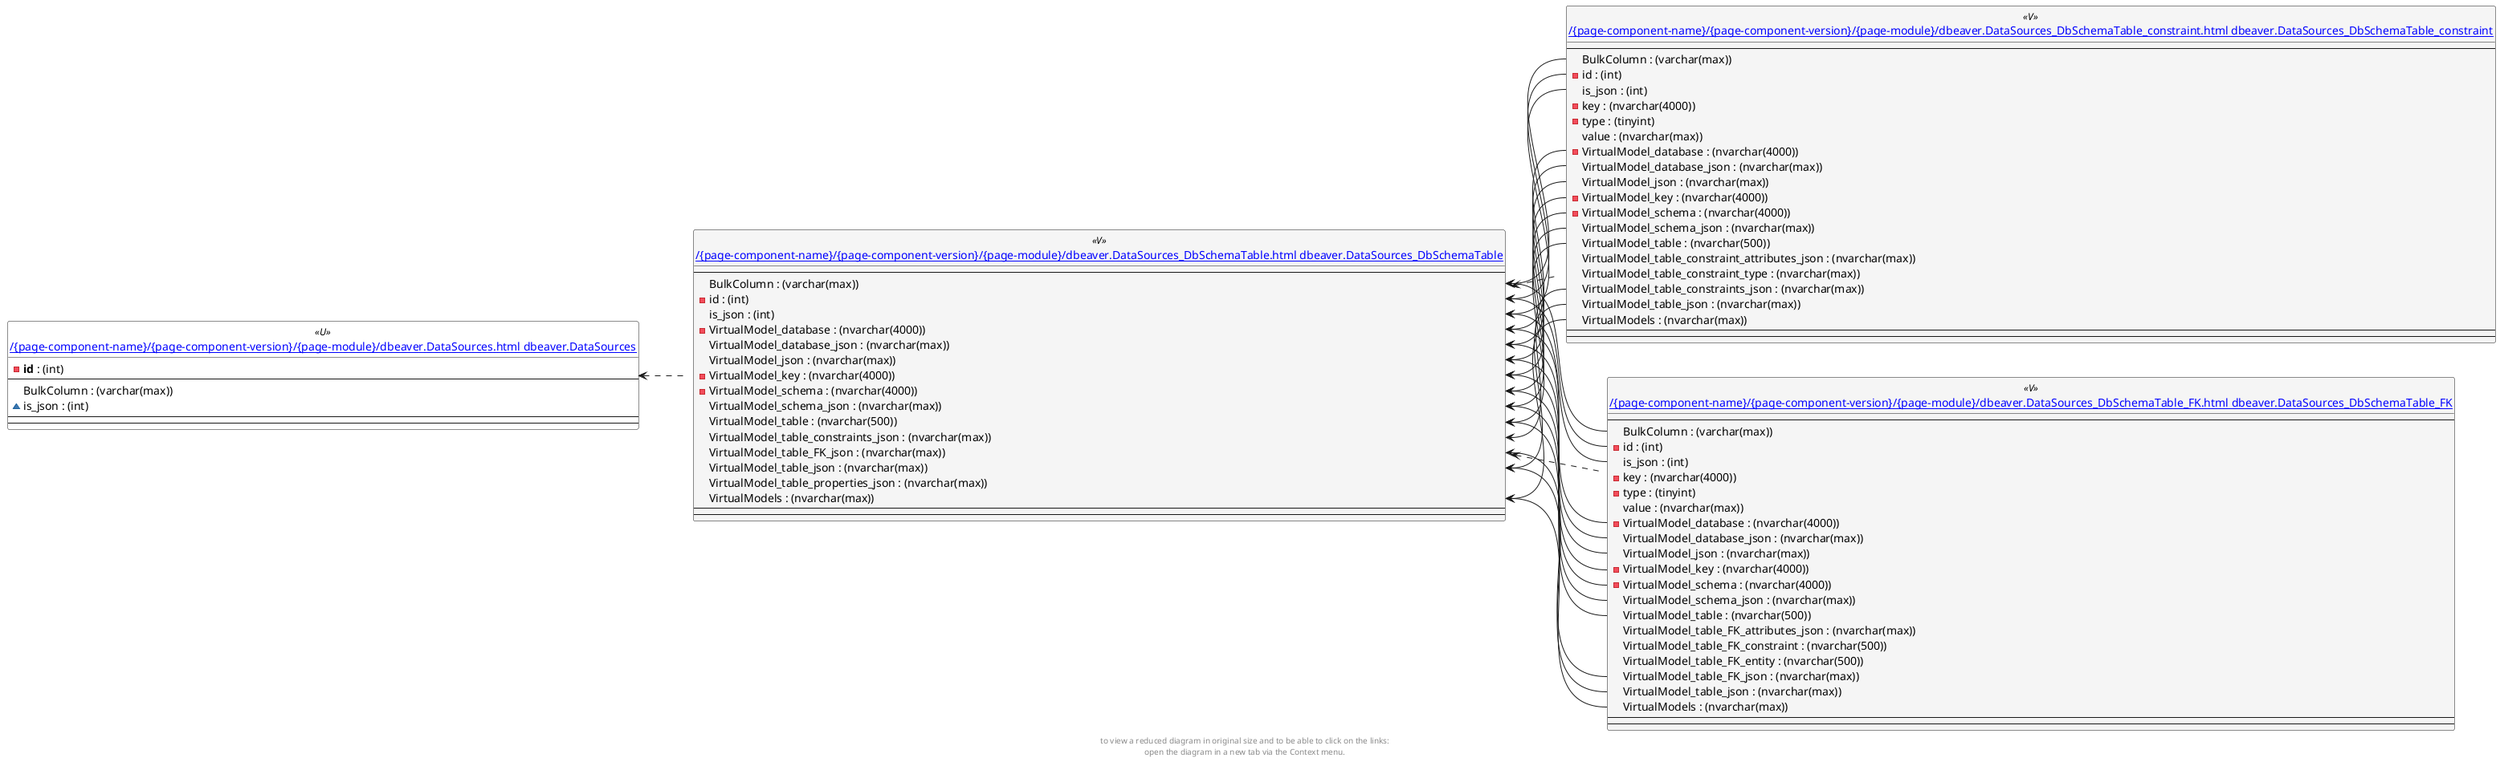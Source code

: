 @startuml
left to right direction
'top to bottom direction
hide circle
'avoide "." issues:
set namespaceSeparator none


skinparam class {
  BackgroundColor White
  BackgroundColor<<FN>> Yellow
  BackgroundColor<<FS>> Yellow
  BackgroundColor<<FT>> LightGray
  BackgroundColor<<IF>> Yellow
  BackgroundColor<<IS>> Yellow
  BackgroundColor<<P>> Aqua
  BackgroundColor<<PC>> Aqua
  BackgroundColor<<SN>> Yellow
  BackgroundColor<<SO>> SlateBlue
  BackgroundColor<<TF>> LightGray
  BackgroundColor<<TR>> Tomato
  BackgroundColor<<U>> White
  BackgroundColor<<V>> WhiteSmoke
  BackgroundColor<<X>> Aqua
}


entity "[[{site-url}/{page-component-name}/{page-component-version}/{page-module}/dbeaver.DataSources.html dbeaver.DataSources]]" as dbeaver.DataSources << U >> {
  - **id** : (int)
  --
  BulkColumn : (varchar(max))
  ~ is_json : (int)
  --
  --
}

entity "[[{site-url}/{page-component-name}/{page-component-version}/{page-module}/dbeaver.DataSources_DbSchemaTable.html dbeaver.DataSources_DbSchemaTable]]" as dbeaver.DataSources_DbSchemaTable << V >> {
  --
  BulkColumn : (varchar(max))
  - id : (int)
  is_json : (int)
  - VirtualModel_database : (nvarchar(4000))
  VirtualModel_database_json : (nvarchar(max))
  VirtualModel_json : (nvarchar(max))
  - VirtualModel_key : (nvarchar(4000))
  - VirtualModel_schema : (nvarchar(4000))
  VirtualModel_schema_json : (nvarchar(max))
  VirtualModel_table : (nvarchar(500))
  VirtualModel_table_constraints_json : (nvarchar(max))
  VirtualModel_table_FK_json : (nvarchar(max))
  VirtualModel_table_json : (nvarchar(max))
  VirtualModel_table_properties_json : (nvarchar(max))
  VirtualModels : (nvarchar(max))
  --
  --
}

entity "[[{site-url}/{page-component-name}/{page-component-version}/{page-module}/dbeaver.DataSources_DbSchemaTable_constraint.html dbeaver.DataSources_DbSchemaTable_constraint]]" as dbeaver.DataSources_DbSchemaTable_constraint << V >> {
  --
  BulkColumn : (varchar(max))
  - id : (int)
  is_json : (int)
  - key : (nvarchar(4000))
  - type : (tinyint)
  value : (nvarchar(max))
  - VirtualModel_database : (nvarchar(4000))
  VirtualModel_database_json : (nvarchar(max))
  VirtualModel_json : (nvarchar(max))
  - VirtualModel_key : (nvarchar(4000))
  - VirtualModel_schema : (nvarchar(4000))
  VirtualModel_schema_json : (nvarchar(max))
  VirtualModel_table : (nvarchar(500))
  VirtualModel_table_constraint_attributes_json : (nvarchar(max))
  VirtualModel_table_constraint_type : (nvarchar(max))
  VirtualModel_table_constraints_json : (nvarchar(max))
  VirtualModel_table_json : (nvarchar(max))
  VirtualModels : (nvarchar(max))
  --
  --
}

entity "[[{site-url}/{page-component-name}/{page-component-version}/{page-module}/dbeaver.DataSources_DbSchemaTable_FK.html dbeaver.DataSources_DbSchemaTable_FK]]" as dbeaver.DataSources_DbSchemaTable_FK << V >> {
  --
  BulkColumn : (varchar(max))
  - id : (int)
  is_json : (int)
  - key : (nvarchar(4000))
  - type : (tinyint)
  value : (nvarchar(max))
  - VirtualModel_database : (nvarchar(4000))
  VirtualModel_database_json : (nvarchar(max))
  VirtualModel_json : (nvarchar(max))
  - VirtualModel_key : (nvarchar(4000))
  - VirtualModel_schema : (nvarchar(4000))
  VirtualModel_schema_json : (nvarchar(max))
  VirtualModel_table : (nvarchar(500))
  VirtualModel_table_FK_attributes_json : (nvarchar(max))
  VirtualModel_table_FK_constraint : (nvarchar(500))
  VirtualModel_table_FK_entity : (nvarchar(500))
  VirtualModel_table_FK_json : (nvarchar(max))
  VirtualModel_table_json : (nvarchar(max))
  VirtualModels : (nvarchar(max))
  --
  --
}

dbeaver.DataSources <.. dbeaver.DataSources_DbSchemaTable
dbeaver.DataSources_DbSchemaTable <.. dbeaver.DataSources_DbSchemaTable_constraint
dbeaver.DataSources_DbSchemaTable <.. dbeaver.DataSources_DbSchemaTable_FK
dbeaver.DataSources_DbSchemaTable::BulkColumn <-- dbeaver.DataSources_DbSchemaTable_constraint::BulkColumn
dbeaver.DataSources_DbSchemaTable::BulkColumn <-- dbeaver.DataSources_DbSchemaTable_FK::BulkColumn
dbeaver.DataSources_DbSchemaTable::id <-- dbeaver.DataSources_DbSchemaTable_constraint::id
dbeaver.DataSources_DbSchemaTable::id <-- dbeaver.DataSources_DbSchemaTable_FK::id
dbeaver.DataSources_DbSchemaTable::is_json <-- dbeaver.DataSources_DbSchemaTable_constraint::is_json
dbeaver.DataSources_DbSchemaTable::is_json <-- dbeaver.DataSources_DbSchemaTable_FK::is_json
dbeaver.DataSources_DbSchemaTable::VirtualModel_database <-- dbeaver.DataSources_DbSchemaTable_constraint::VirtualModel_database
dbeaver.DataSources_DbSchemaTable::VirtualModel_database <-- dbeaver.DataSources_DbSchemaTable_FK::VirtualModel_database
dbeaver.DataSources_DbSchemaTable::VirtualModel_database_json <-- dbeaver.DataSources_DbSchemaTable_constraint::VirtualModel_database_json
dbeaver.DataSources_DbSchemaTable::VirtualModel_database_json <-- dbeaver.DataSources_DbSchemaTable_FK::VirtualModel_database_json
dbeaver.DataSources_DbSchemaTable::VirtualModel_json <-- dbeaver.DataSources_DbSchemaTable_constraint::VirtualModel_json
dbeaver.DataSources_DbSchemaTable::VirtualModel_json <-- dbeaver.DataSources_DbSchemaTable_FK::VirtualModel_json
dbeaver.DataSources_DbSchemaTable::VirtualModel_key <-- dbeaver.DataSources_DbSchemaTable_constraint::VirtualModel_key
dbeaver.DataSources_DbSchemaTable::VirtualModel_key <-- dbeaver.DataSources_DbSchemaTable_FK::VirtualModel_key
dbeaver.DataSources_DbSchemaTable::VirtualModel_schema <-- dbeaver.DataSources_DbSchemaTable_constraint::VirtualModel_schema
dbeaver.DataSources_DbSchemaTable::VirtualModel_schema <-- dbeaver.DataSources_DbSchemaTable_FK::VirtualModel_schema
dbeaver.DataSources_DbSchemaTable::VirtualModel_schema_json <-- dbeaver.DataSources_DbSchemaTable_constraint::VirtualModel_schema_json
dbeaver.DataSources_DbSchemaTable::VirtualModel_schema_json <-- dbeaver.DataSources_DbSchemaTable_FK::VirtualModel_schema_json
dbeaver.DataSources_DbSchemaTable::VirtualModel_table <-- dbeaver.DataSources_DbSchemaTable_constraint::VirtualModel_table
dbeaver.DataSources_DbSchemaTable::VirtualModel_table <-- dbeaver.DataSources_DbSchemaTable_FK::VirtualModel_table
dbeaver.DataSources_DbSchemaTable::VirtualModel_table_constraints_json <-- dbeaver.DataSources_DbSchemaTable_constraint::VirtualModel_table_constraints_json
dbeaver.DataSources_DbSchemaTable::VirtualModel_table_FK_json <-- dbeaver.DataSources_DbSchemaTable_FK::VirtualModel_table_FK_json
dbeaver.DataSources_DbSchemaTable::VirtualModel_table_json <-- dbeaver.DataSources_DbSchemaTable_constraint::VirtualModel_table_json
dbeaver.DataSources_DbSchemaTable::VirtualModel_table_json <-- dbeaver.DataSources_DbSchemaTable_FK::VirtualModel_table_json
dbeaver.DataSources_DbSchemaTable::VirtualModels <-- dbeaver.DataSources_DbSchemaTable_constraint::VirtualModels
dbeaver.DataSources_DbSchemaTable::VirtualModels <-- dbeaver.DataSources_DbSchemaTable_FK::VirtualModels
footer
to view a reduced diagram in original size and to be able to click on the links:
open the diagram in a new tab via the Context menu.
end footer

@enduml

